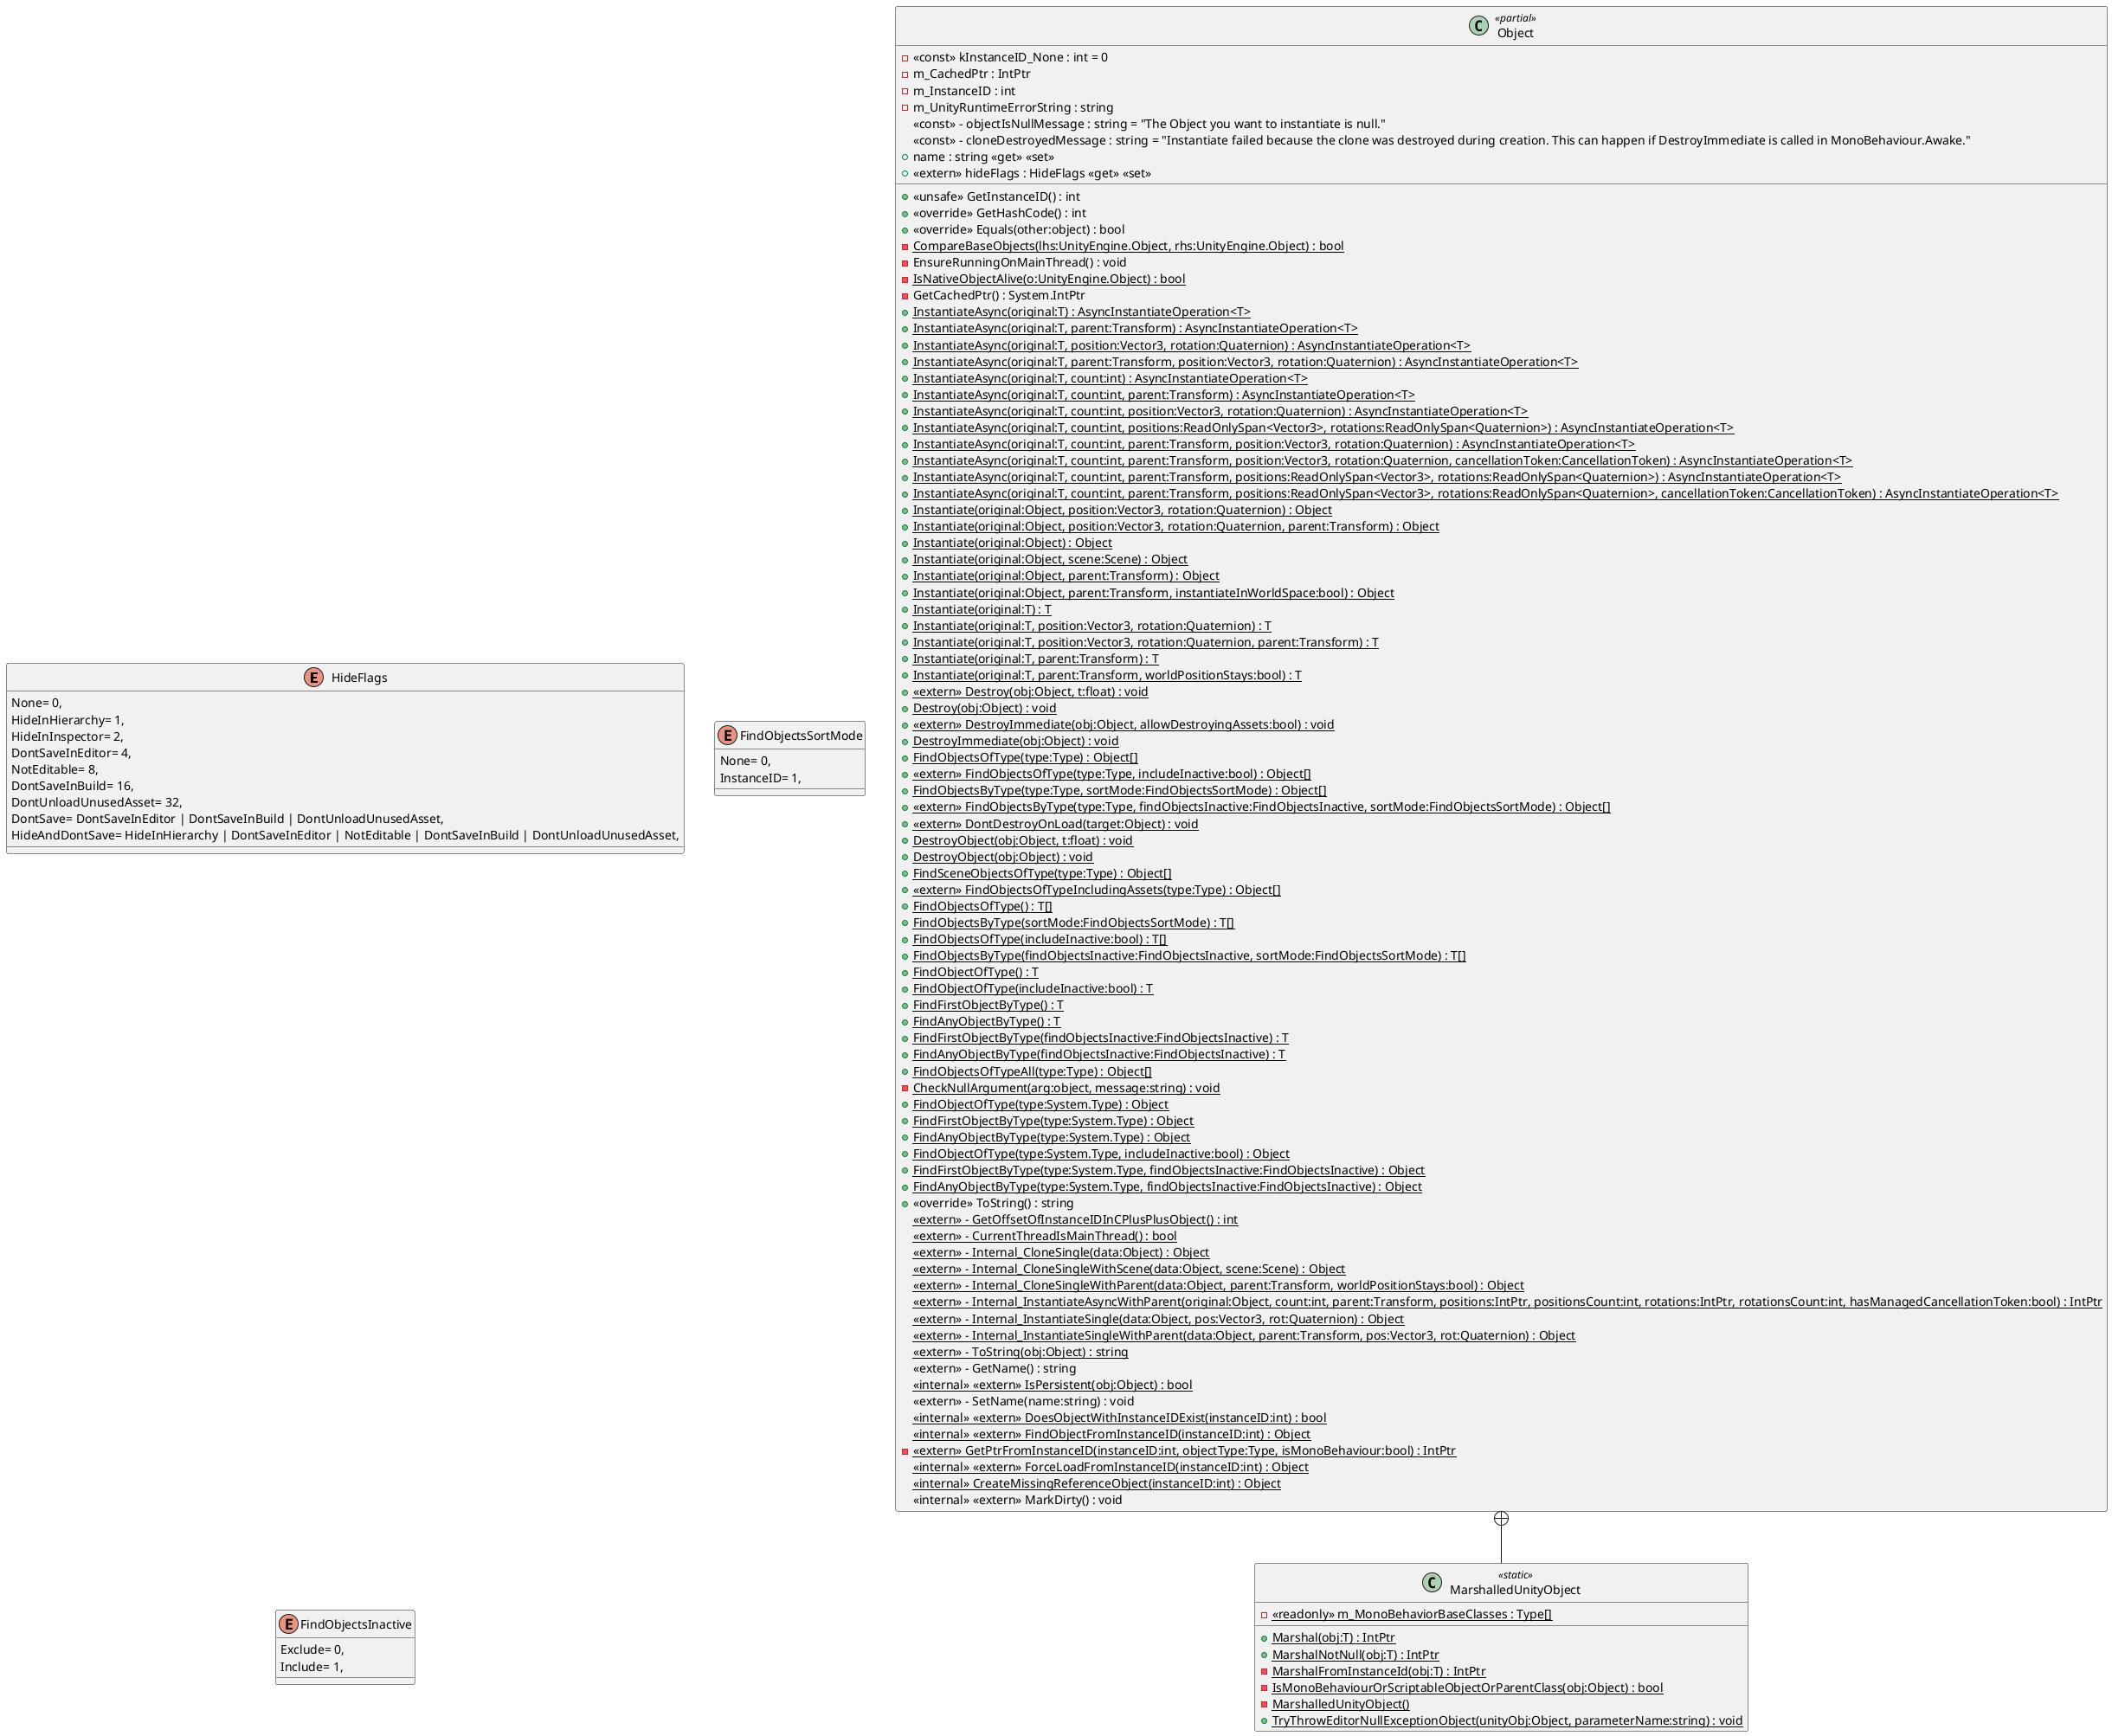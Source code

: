@startuml
enum HideFlags {
    None= 0,
    HideInHierarchy= 1,
    HideInInspector= 2,
    DontSaveInEditor= 4,
    NotEditable= 8,
    DontSaveInBuild= 16,
    DontUnloadUnusedAsset= 32,
    DontSave= DontSaveInEditor | DontSaveInBuild | DontUnloadUnusedAsset,
    HideAndDontSave= HideInHierarchy | DontSaveInEditor | NotEditable | DontSaveInBuild | DontUnloadUnusedAsset,
}
enum FindObjectsSortMode {
    None= 0,
    InstanceID= 1,
}
enum FindObjectsInactive {
    Exclude= 0,
    Include= 1,
}
class Object <<partial>> {
    - <<const>> kInstanceID_None : int = 0
    - m_CachedPtr : IntPtr
    - m_InstanceID : int
    - m_UnityRuntimeErrorString : string
    <<const>> - objectIsNullMessage : string = "The Object you want to instantiate is null."
    <<const>> - cloneDestroyedMessage : string = "Instantiate failed because the clone was destroyed during creation. This can happen if DestroyImmediate is called in MonoBehaviour.Awake."
    + <<unsafe>> GetInstanceID() : int
    + <<override>> GetHashCode() : int
    + <<override>> Equals(other:object) : bool
    {static} - CompareBaseObjects(lhs:UnityEngine.Object, rhs:UnityEngine.Object) : bool
    - EnsureRunningOnMainThread() : void
    {static} - IsNativeObjectAlive(o:UnityEngine.Object) : bool
    - GetCachedPtr() : System.IntPtr
    + name : string <<get>> <<set>>
    + {static} InstantiateAsync(original:T) : AsyncInstantiateOperation<T>
    + {static} InstantiateAsync(original:T, parent:Transform) : AsyncInstantiateOperation<T>
    + {static} InstantiateAsync(original:T, position:Vector3, rotation:Quaternion) : AsyncInstantiateOperation<T>
    + {static} InstantiateAsync(original:T, parent:Transform, position:Vector3, rotation:Quaternion) : AsyncInstantiateOperation<T>
    + {static} InstantiateAsync(original:T, count:int) : AsyncInstantiateOperation<T>
    + {static} InstantiateAsync(original:T, count:int, parent:Transform) : AsyncInstantiateOperation<T>
    + {static} InstantiateAsync(original:T, count:int, position:Vector3, rotation:Quaternion) : AsyncInstantiateOperation<T>
    + {static} InstantiateAsync(original:T, count:int, positions:ReadOnlySpan<Vector3>, rotations:ReadOnlySpan<Quaternion>) : AsyncInstantiateOperation<T>
    + {static} InstantiateAsync(original:T, count:int, parent:Transform, position:Vector3, rotation:Quaternion) : AsyncInstantiateOperation<T>
    + {static} InstantiateAsync(original:T, count:int, parent:Transform, position:Vector3, rotation:Quaternion, cancellationToken:CancellationToken) : AsyncInstantiateOperation<T>
    + {static} InstantiateAsync(original:T, count:int, parent:Transform, positions:ReadOnlySpan<Vector3>, rotations:ReadOnlySpan<Quaternion>) : AsyncInstantiateOperation<T>
    + {static} InstantiateAsync(original:T, count:int, parent:Transform, positions:ReadOnlySpan<Vector3>, rotations:ReadOnlySpan<Quaternion>, cancellationToken:CancellationToken) : AsyncInstantiateOperation<T>
    + {static} Instantiate(original:Object, position:Vector3, rotation:Quaternion) : Object
    + {static} Instantiate(original:Object, position:Vector3, rotation:Quaternion, parent:Transform) : Object
    + {static} Instantiate(original:Object) : Object
    + {static} Instantiate(original:Object, scene:Scene) : Object
    + {static} Instantiate(original:Object, parent:Transform) : Object
    + {static} Instantiate(original:Object, parent:Transform, instantiateInWorldSpace:bool) : Object
    + {static} Instantiate(original:T) : T
    + {static} Instantiate(original:T, position:Vector3, rotation:Quaternion) : T
    + {static} Instantiate(original:T, position:Vector3, rotation:Quaternion, parent:Transform) : T
    + {static} Instantiate(original:T, parent:Transform) : T
    + {static} Instantiate(original:T, parent:Transform, worldPositionStays:bool) : T
    + <<extern>> {static} Destroy(obj:Object, t:float) : void
    + {static} Destroy(obj:Object) : void
    + <<extern>> {static} DestroyImmediate(obj:Object, allowDestroyingAssets:bool) : void
    + {static} DestroyImmediate(obj:Object) : void
    + {static} FindObjectsOfType(type:Type) : Object[]
    + <<extern>> {static} FindObjectsOfType(type:Type, includeInactive:bool) : Object[]
    + {static} FindObjectsByType(type:Type, sortMode:FindObjectsSortMode) : Object[]
    + <<extern>> {static} FindObjectsByType(type:Type, findObjectsInactive:FindObjectsInactive, sortMode:FindObjectsSortMode) : Object[]
    + <<extern>> {static} DontDestroyOnLoad(target:Object) : void
    + <<extern>> hideFlags : HideFlags <<get>> <<set>>
    + {static} DestroyObject(obj:Object, t:float) : void
    + {static} DestroyObject(obj:Object) : void
    + {static} FindSceneObjectsOfType(type:Type) : Object[]
    + <<extern>> {static} FindObjectsOfTypeIncludingAssets(type:Type) : Object[]
    + {static} FindObjectsOfType() : T[]
    + {static} FindObjectsByType(sortMode:FindObjectsSortMode) : T[]
    + {static} FindObjectsOfType(includeInactive:bool) : T[]
    + {static} FindObjectsByType(findObjectsInactive:FindObjectsInactive, sortMode:FindObjectsSortMode) : T[]
    + {static} FindObjectOfType() : T
    + {static} FindObjectOfType(includeInactive:bool) : T
    + {static} FindFirstObjectByType() : T
    + {static} FindAnyObjectByType() : T
    + {static} FindFirstObjectByType(findObjectsInactive:FindObjectsInactive) : T
    + {static} FindAnyObjectByType(findObjectsInactive:FindObjectsInactive) : T
    + {static} FindObjectsOfTypeAll(type:Type) : Object[]
    {static} - CheckNullArgument(arg:object, message:string) : void
    + {static} FindObjectOfType(type:System.Type) : Object
    + {static} FindFirstObjectByType(type:System.Type) : Object
    + {static} FindAnyObjectByType(type:System.Type) : Object
    + {static} FindObjectOfType(type:System.Type, includeInactive:bool) : Object
    + {static} FindFirstObjectByType(type:System.Type, findObjectsInactive:FindObjectsInactive) : Object
    + {static} FindAnyObjectByType(type:System.Type, findObjectsInactive:FindObjectsInactive) : Object
    + <<override>> ToString() : string
    <<extern>> {static} - GetOffsetOfInstanceIDInCPlusPlusObject() : int
    <<extern>> {static} - CurrentThreadIsMainThread() : bool
    <<extern>> {static} - Internal_CloneSingle(data:Object) : Object
    <<extern>> {static} - Internal_CloneSingleWithScene(data:Object, scene:Scene) : Object
    <<extern>> {static} - Internal_CloneSingleWithParent(data:Object, parent:Transform, worldPositionStays:bool) : Object
    <<extern>> {static} - Internal_InstantiateAsyncWithParent(original:Object, count:int, parent:Transform, positions:IntPtr, positionsCount:int, rotations:IntPtr, rotationsCount:int, hasManagedCancellationToken:bool) : IntPtr
    <<extern>> {static} - Internal_InstantiateSingle(data:Object, pos:Vector3, rot:Quaternion) : Object
    <<extern>> {static} - Internal_InstantiateSingleWithParent(data:Object, parent:Transform, pos:Vector3, rot:Quaternion) : Object
    <<extern>> {static} - ToString(obj:Object) : string
    <<extern>> - GetName() : string
    <<internal>> <<extern>> {static} IsPersistent(obj:Object) : bool
    <<extern>> - SetName(name:string) : void
    <<internal>> <<extern>> {static} DoesObjectWithInstanceIDExist(instanceID:int) : bool
    <<internal>> <<extern>> {static} FindObjectFromInstanceID(instanceID:int) : Object
    - <<extern>> {static} GetPtrFromInstanceID(instanceID:int, objectType:Type, isMonoBehaviour:bool) : IntPtr
    <<internal>> <<extern>> {static} ForceLoadFromInstanceID(instanceID:int) : Object
    <<internal>> {static} CreateMissingReferenceObject(instanceID:int) : Object
    <<internal>> <<extern>> MarkDirty() : void
}
class MarshalledUnityObject <<static>> {
    + {static} Marshal(obj:T) : IntPtr
    + {static} MarshalNotNull(obj:T) : IntPtr
    - {static} MarshalFromInstanceId(obj:T) : IntPtr
    {static} - IsMonoBehaviourOrScriptableObjectOrParentClass(obj:Object) : bool
    - {static} <<readonly>> m_MonoBehaviorBaseClasses : Type[]
    {static} - MarshalledUnityObject()
    + {static} TryThrowEditorNullExceptionObject(unityObj:Object, parameterName:string) : void
}
Object +-- MarshalledUnityObject
@enduml
